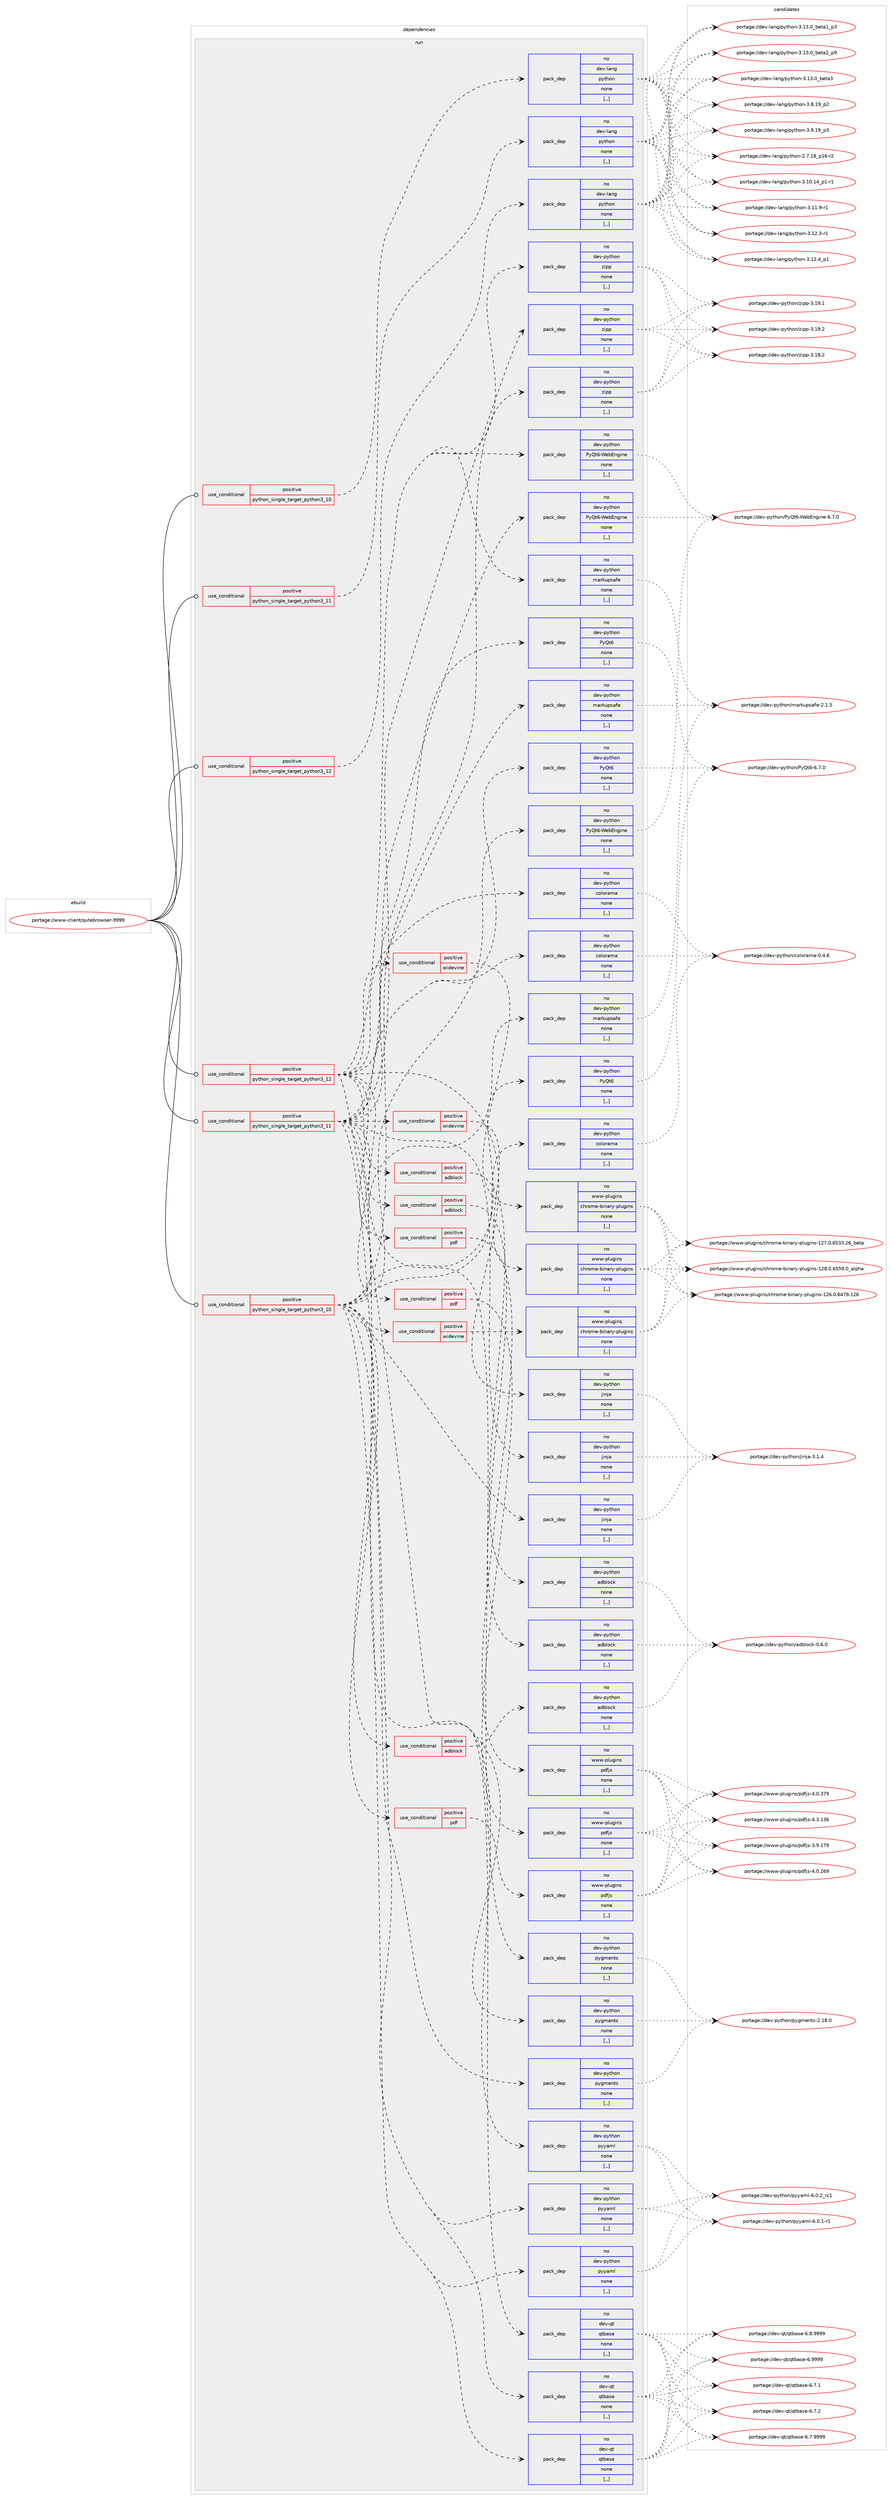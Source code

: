 digraph prolog {

# *************
# Graph options
# *************

newrank=true;
concentrate=true;
compound=true;
graph [rankdir=LR,fontname=Helvetica,fontsize=10,ranksep=1.5];#, ranksep=2.5, nodesep=0.2];
edge  [arrowhead=vee];
node  [fontname=Helvetica,fontsize=10];

# **********
# The ebuild
# **********

subgraph cluster_leftcol {
color=gray;
rank=same;
label=<<i>ebuild</i>>;
id [label="portage://www-client/qutebrowser-9999", color=red, width=4, href="../www-client/qutebrowser-9999.svg"];
}

# ****************
# The dependencies
# ****************

subgraph cluster_midcol {
color=gray;
label=<<i>dependencies</i>>;
subgraph cluster_compile {
fillcolor="#eeeeee";
style=filled;
label=<<i>compile</i>>;
}
subgraph cluster_compileandrun {
fillcolor="#eeeeee";
style=filled;
label=<<i>compile and run</i>>;
}
subgraph cluster_run {
fillcolor="#eeeeee";
style=filled;
label=<<i>run</i>>;
subgraph cond117465 {
dependency441891 [label=<<TABLE BORDER="0" CELLBORDER="1" CELLSPACING="0" CELLPADDING="4"><TR><TD ROWSPAN="3" CELLPADDING="10">use_conditional</TD></TR><TR><TD>positive</TD></TR><TR><TD>python_single_target_python3_10</TD></TR></TABLE>>, shape=none, color=red];
subgraph pack321147 {
dependency441892 [label=<<TABLE BORDER="0" CELLBORDER="1" CELLSPACING="0" CELLPADDING="4" WIDTH="220"><TR><TD ROWSPAN="6" CELLPADDING="30">pack_dep</TD></TR><TR><TD WIDTH="110">no</TD></TR><TR><TD>dev-lang</TD></TR><TR><TD>python</TD></TR><TR><TD>none</TD></TR><TR><TD>[,,]</TD></TR></TABLE>>, shape=none, color=blue];
}
dependency441891:e -> dependency441892:w [weight=20,style="dashed",arrowhead="vee"];
}
id:e -> dependency441891:w [weight=20,style="solid",arrowhead="odot"];
subgraph cond117466 {
dependency441893 [label=<<TABLE BORDER="0" CELLBORDER="1" CELLSPACING="0" CELLPADDING="4"><TR><TD ROWSPAN="3" CELLPADDING="10">use_conditional</TD></TR><TR><TD>positive</TD></TR><TR><TD>python_single_target_python3_10</TD></TR></TABLE>>, shape=none, color=red];
subgraph pack321148 {
dependency441894 [label=<<TABLE BORDER="0" CELLBORDER="1" CELLSPACING="0" CELLPADDING="4" WIDTH="220"><TR><TD ROWSPAN="6" CELLPADDING="30">pack_dep</TD></TR><TR><TD WIDTH="110">no</TD></TR><TR><TD>dev-python</TD></TR><TR><TD>PyQt6-WebEngine</TD></TR><TR><TD>none</TD></TR><TR><TD>[,,]</TD></TR></TABLE>>, shape=none, color=blue];
}
dependency441893:e -> dependency441894:w [weight=20,style="dashed",arrowhead="vee"];
subgraph pack321149 {
dependency441895 [label=<<TABLE BORDER="0" CELLBORDER="1" CELLSPACING="0" CELLPADDING="4" WIDTH="220"><TR><TD ROWSPAN="6" CELLPADDING="30">pack_dep</TD></TR><TR><TD WIDTH="110">no</TD></TR><TR><TD>dev-python</TD></TR><TR><TD>PyQt6</TD></TR><TR><TD>none</TD></TR><TR><TD>[,,]</TD></TR></TABLE>>, shape=none, color=blue];
}
dependency441893:e -> dependency441895:w [weight=20,style="dashed",arrowhead="vee"];
subgraph pack321150 {
dependency441896 [label=<<TABLE BORDER="0" CELLBORDER="1" CELLSPACING="0" CELLPADDING="4" WIDTH="220"><TR><TD ROWSPAN="6" CELLPADDING="30">pack_dep</TD></TR><TR><TD WIDTH="110">no</TD></TR><TR><TD>dev-python</TD></TR><TR><TD>colorama</TD></TR><TR><TD>none</TD></TR><TR><TD>[,,]</TD></TR></TABLE>>, shape=none, color=blue];
}
dependency441893:e -> dependency441896:w [weight=20,style="dashed",arrowhead="vee"];
subgraph pack321151 {
dependency441897 [label=<<TABLE BORDER="0" CELLBORDER="1" CELLSPACING="0" CELLPADDING="4" WIDTH="220"><TR><TD ROWSPAN="6" CELLPADDING="30">pack_dep</TD></TR><TR><TD WIDTH="110">no</TD></TR><TR><TD>dev-python</TD></TR><TR><TD>jinja</TD></TR><TR><TD>none</TD></TR><TR><TD>[,,]</TD></TR></TABLE>>, shape=none, color=blue];
}
dependency441893:e -> dependency441897:w [weight=20,style="dashed",arrowhead="vee"];
subgraph pack321152 {
dependency441898 [label=<<TABLE BORDER="0" CELLBORDER="1" CELLSPACING="0" CELLPADDING="4" WIDTH="220"><TR><TD ROWSPAN="6" CELLPADDING="30">pack_dep</TD></TR><TR><TD WIDTH="110">no</TD></TR><TR><TD>dev-python</TD></TR><TR><TD>markupsafe</TD></TR><TR><TD>none</TD></TR><TR><TD>[,,]</TD></TR></TABLE>>, shape=none, color=blue];
}
dependency441893:e -> dependency441898:w [weight=20,style="dashed",arrowhead="vee"];
subgraph pack321153 {
dependency441899 [label=<<TABLE BORDER="0" CELLBORDER="1" CELLSPACING="0" CELLPADDING="4" WIDTH="220"><TR><TD ROWSPAN="6" CELLPADDING="30">pack_dep</TD></TR><TR><TD WIDTH="110">no</TD></TR><TR><TD>dev-python</TD></TR><TR><TD>pygments</TD></TR><TR><TD>none</TD></TR><TR><TD>[,,]</TD></TR></TABLE>>, shape=none, color=blue];
}
dependency441893:e -> dependency441899:w [weight=20,style="dashed",arrowhead="vee"];
subgraph pack321154 {
dependency441900 [label=<<TABLE BORDER="0" CELLBORDER="1" CELLSPACING="0" CELLPADDING="4" WIDTH="220"><TR><TD ROWSPAN="6" CELLPADDING="30">pack_dep</TD></TR><TR><TD WIDTH="110">no</TD></TR><TR><TD>dev-python</TD></TR><TR><TD>pyyaml</TD></TR><TR><TD>none</TD></TR><TR><TD>[,,]</TD></TR></TABLE>>, shape=none, color=blue];
}
dependency441893:e -> dependency441900:w [weight=20,style="dashed",arrowhead="vee"];
subgraph pack321155 {
dependency441901 [label=<<TABLE BORDER="0" CELLBORDER="1" CELLSPACING="0" CELLPADDING="4" WIDTH="220"><TR><TD ROWSPAN="6" CELLPADDING="30">pack_dep</TD></TR><TR><TD WIDTH="110">no</TD></TR><TR><TD>dev-python</TD></TR><TR><TD>zipp</TD></TR><TR><TD>none</TD></TR><TR><TD>[,,]</TD></TR></TABLE>>, shape=none, color=blue];
}
dependency441893:e -> dependency441901:w [weight=20,style="dashed",arrowhead="vee"];
subgraph pack321156 {
dependency441902 [label=<<TABLE BORDER="0" CELLBORDER="1" CELLSPACING="0" CELLPADDING="4" WIDTH="220"><TR><TD ROWSPAN="6" CELLPADDING="30">pack_dep</TD></TR><TR><TD WIDTH="110">no</TD></TR><TR><TD>dev-qt</TD></TR><TR><TD>qtbase</TD></TR><TR><TD>none</TD></TR><TR><TD>[,,]</TD></TR></TABLE>>, shape=none, color=blue];
}
dependency441893:e -> dependency441902:w [weight=20,style="dashed",arrowhead="vee"];
subgraph cond117467 {
dependency441903 [label=<<TABLE BORDER="0" CELLBORDER="1" CELLSPACING="0" CELLPADDING="4"><TR><TD ROWSPAN="3" CELLPADDING="10">use_conditional</TD></TR><TR><TD>positive</TD></TR><TR><TD>adblock</TD></TR></TABLE>>, shape=none, color=red];
subgraph pack321157 {
dependency441904 [label=<<TABLE BORDER="0" CELLBORDER="1" CELLSPACING="0" CELLPADDING="4" WIDTH="220"><TR><TD ROWSPAN="6" CELLPADDING="30">pack_dep</TD></TR><TR><TD WIDTH="110">no</TD></TR><TR><TD>dev-python</TD></TR><TR><TD>adblock</TD></TR><TR><TD>none</TD></TR><TR><TD>[,,]</TD></TR></TABLE>>, shape=none, color=blue];
}
dependency441903:e -> dependency441904:w [weight=20,style="dashed",arrowhead="vee"];
}
dependency441893:e -> dependency441903:w [weight=20,style="dashed",arrowhead="vee"];
subgraph cond117468 {
dependency441905 [label=<<TABLE BORDER="0" CELLBORDER="1" CELLSPACING="0" CELLPADDING="4"><TR><TD ROWSPAN="3" CELLPADDING="10">use_conditional</TD></TR><TR><TD>positive</TD></TR><TR><TD>pdf</TD></TR></TABLE>>, shape=none, color=red];
subgraph pack321158 {
dependency441906 [label=<<TABLE BORDER="0" CELLBORDER="1" CELLSPACING="0" CELLPADDING="4" WIDTH="220"><TR><TD ROWSPAN="6" CELLPADDING="30">pack_dep</TD></TR><TR><TD WIDTH="110">no</TD></TR><TR><TD>www-plugins</TD></TR><TR><TD>pdfjs</TD></TR><TR><TD>none</TD></TR><TR><TD>[,,]</TD></TR></TABLE>>, shape=none, color=blue];
}
dependency441905:e -> dependency441906:w [weight=20,style="dashed",arrowhead="vee"];
}
dependency441893:e -> dependency441905:w [weight=20,style="dashed",arrowhead="vee"];
subgraph cond117469 {
dependency441907 [label=<<TABLE BORDER="0" CELLBORDER="1" CELLSPACING="0" CELLPADDING="4"><TR><TD ROWSPAN="3" CELLPADDING="10">use_conditional</TD></TR><TR><TD>positive</TD></TR><TR><TD>widevine</TD></TR></TABLE>>, shape=none, color=red];
subgraph pack321159 {
dependency441908 [label=<<TABLE BORDER="0" CELLBORDER="1" CELLSPACING="0" CELLPADDING="4" WIDTH="220"><TR><TD ROWSPAN="6" CELLPADDING="30">pack_dep</TD></TR><TR><TD WIDTH="110">no</TD></TR><TR><TD>www-plugins</TD></TR><TR><TD>chrome-binary-plugins</TD></TR><TR><TD>none</TD></TR><TR><TD>[,,]</TD></TR></TABLE>>, shape=none, color=blue];
}
dependency441907:e -> dependency441908:w [weight=20,style="dashed",arrowhead="vee"];
}
dependency441893:e -> dependency441907:w [weight=20,style="dashed",arrowhead="vee"];
}
id:e -> dependency441893:w [weight=20,style="solid",arrowhead="odot"];
subgraph cond117470 {
dependency441909 [label=<<TABLE BORDER="0" CELLBORDER="1" CELLSPACING="0" CELLPADDING="4"><TR><TD ROWSPAN="3" CELLPADDING="10">use_conditional</TD></TR><TR><TD>positive</TD></TR><TR><TD>python_single_target_python3_11</TD></TR></TABLE>>, shape=none, color=red];
subgraph pack321160 {
dependency441910 [label=<<TABLE BORDER="0" CELLBORDER="1" CELLSPACING="0" CELLPADDING="4" WIDTH="220"><TR><TD ROWSPAN="6" CELLPADDING="30">pack_dep</TD></TR><TR><TD WIDTH="110">no</TD></TR><TR><TD>dev-lang</TD></TR><TR><TD>python</TD></TR><TR><TD>none</TD></TR><TR><TD>[,,]</TD></TR></TABLE>>, shape=none, color=blue];
}
dependency441909:e -> dependency441910:w [weight=20,style="dashed",arrowhead="vee"];
}
id:e -> dependency441909:w [weight=20,style="solid",arrowhead="odot"];
subgraph cond117471 {
dependency441911 [label=<<TABLE BORDER="0" CELLBORDER="1" CELLSPACING="0" CELLPADDING="4"><TR><TD ROWSPAN="3" CELLPADDING="10">use_conditional</TD></TR><TR><TD>positive</TD></TR><TR><TD>python_single_target_python3_11</TD></TR></TABLE>>, shape=none, color=red];
subgraph pack321161 {
dependency441912 [label=<<TABLE BORDER="0" CELLBORDER="1" CELLSPACING="0" CELLPADDING="4" WIDTH="220"><TR><TD ROWSPAN="6" CELLPADDING="30">pack_dep</TD></TR><TR><TD WIDTH="110">no</TD></TR><TR><TD>dev-python</TD></TR><TR><TD>PyQt6-WebEngine</TD></TR><TR><TD>none</TD></TR><TR><TD>[,,]</TD></TR></TABLE>>, shape=none, color=blue];
}
dependency441911:e -> dependency441912:w [weight=20,style="dashed",arrowhead="vee"];
subgraph pack321162 {
dependency441913 [label=<<TABLE BORDER="0" CELLBORDER="1" CELLSPACING="0" CELLPADDING="4" WIDTH="220"><TR><TD ROWSPAN="6" CELLPADDING="30">pack_dep</TD></TR><TR><TD WIDTH="110">no</TD></TR><TR><TD>dev-python</TD></TR><TR><TD>PyQt6</TD></TR><TR><TD>none</TD></TR><TR><TD>[,,]</TD></TR></TABLE>>, shape=none, color=blue];
}
dependency441911:e -> dependency441913:w [weight=20,style="dashed",arrowhead="vee"];
subgraph pack321163 {
dependency441914 [label=<<TABLE BORDER="0" CELLBORDER="1" CELLSPACING="0" CELLPADDING="4" WIDTH="220"><TR><TD ROWSPAN="6" CELLPADDING="30">pack_dep</TD></TR><TR><TD WIDTH="110">no</TD></TR><TR><TD>dev-python</TD></TR><TR><TD>colorama</TD></TR><TR><TD>none</TD></TR><TR><TD>[,,]</TD></TR></TABLE>>, shape=none, color=blue];
}
dependency441911:e -> dependency441914:w [weight=20,style="dashed",arrowhead="vee"];
subgraph pack321164 {
dependency441915 [label=<<TABLE BORDER="0" CELLBORDER="1" CELLSPACING="0" CELLPADDING="4" WIDTH="220"><TR><TD ROWSPAN="6" CELLPADDING="30">pack_dep</TD></TR><TR><TD WIDTH="110">no</TD></TR><TR><TD>dev-python</TD></TR><TR><TD>jinja</TD></TR><TR><TD>none</TD></TR><TR><TD>[,,]</TD></TR></TABLE>>, shape=none, color=blue];
}
dependency441911:e -> dependency441915:w [weight=20,style="dashed",arrowhead="vee"];
subgraph pack321165 {
dependency441916 [label=<<TABLE BORDER="0" CELLBORDER="1" CELLSPACING="0" CELLPADDING="4" WIDTH="220"><TR><TD ROWSPAN="6" CELLPADDING="30">pack_dep</TD></TR><TR><TD WIDTH="110">no</TD></TR><TR><TD>dev-python</TD></TR><TR><TD>markupsafe</TD></TR><TR><TD>none</TD></TR><TR><TD>[,,]</TD></TR></TABLE>>, shape=none, color=blue];
}
dependency441911:e -> dependency441916:w [weight=20,style="dashed",arrowhead="vee"];
subgraph pack321166 {
dependency441917 [label=<<TABLE BORDER="0" CELLBORDER="1" CELLSPACING="0" CELLPADDING="4" WIDTH="220"><TR><TD ROWSPAN="6" CELLPADDING="30">pack_dep</TD></TR><TR><TD WIDTH="110">no</TD></TR><TR><TD>dev-python</TD></TR><TR><TD>pygments</TD></TR><TR><TD>none</TD></TR><TR><TD>[,,]</TD></TR></TABLE>>, shape=none, color=blue];
}
dependency441911:e -> dependency441917:w [weight=20,style="dashed",arrowhead="vee"];
subgraph pack321167 {
dependency441918 [label=<<TABLE BORDER="0" CELLBORDER="1" CELLSPACING="0" CELLPADDING="4" WIDTH="220"><TR><TD ROWSPAN="6" CELLPADDING="30">pack_dep</TD></TR><TR><TD WIDTH="110">no</TD></TR><TR><TD>dev-python</TD></TR><TR><TD>pyyaml</TD></TR><TR><TD>none</TD></TR><TR><TD>[,,]</TD></TR></TABLE>>, shape=none, color=blue];
}
dependency441911:e -> dependency441918:w [weight=20,style="dashed",arrowhead="vee"];
subgraph pack321168 {
dependency441919 [label=<<TABLE BORDER="0" CELLBORDER="1" CELLSPACING="0" CELLPADDING="4" WIDTH="220"><TR><TD ROWSPAN="6" CELLPADDING="30">pack_dep</TD></TR><TR><TD WIDTH="110">no</TD></TR><TR><TD>dev-python</TD></TR><TR><TD>zipp</TD></TR><TR><TD>none</TD></TR><TR><TD>[,,]</TD></TR></TABLE>>, shape=none, color=blue];
}
dependency441911:e -> dependency441919:w [weight=20,style="dashed",arrowhead="vee"];
subgraph pack321169 {
dependency441920 [label=<<TABLE BORDER="0" CELLBORDER="1" CELLSPACING="0" CELLPADDING="4" WIDTH="220"><TR><TD ROWSPAN="6" CELLPADDING="30">pack_dep</TD></TR><TR><TD WIDTH="110">no</TD></TR><TR><TD>dev-qt</TD></TR><TR><TD>qtbase</TD></TR><TR><TD>none</TD></TR><TR><TD>[,,]</TD></TR></TABLE>>, shape=none, color=blue];
}
dependency441911:e -> dependency441920:w [weight=20,style="dashed",arrowhead="vee"];
subgraph cond117472 {
dependency441921 [label=<<TABLE BORDER="0" CELLBORDER="1" CELLSPACING="0" CELLPADDING="4"><TR><TD ROWSPAN="3" CELLPADDING="10">use_conditional</TD></TR><TR><TD>positive</TD></TR><TR><TD>adblock</TD></TR></TABLE>>, shape=none, color=red];
subgraph pack321170 {
dependency441922 [label=<<TABLE BORDER="0" CELLBORDER="1" CELLSPACING="0" CELLPADDING="4" WIDTH="220"><TR><TD ROWSPAN="6" CELLPADDING="30">pack_dep</TD></TR><TR><TD WIDTH="110">no</TD></TR><TR><TD>dev-python</TD></TR><TR><TD>adblock</TD></TR><TR><TD>none</TD></TR><TR><TD>[,,]</TD></TR></TABLE>>, shape=none, color=blue];
}
dependency441921:e -> dependency441922:w [weight=20,style="dashed",arrowhead="vee"];
}
dependency441911:e -> dependency441921:w [weight=20,style="dashed",arrowhead="vee"];
subgraph cond117473 {
dependency441923 [label=<<TABLE BORDER="0" CELLBORDER="1" CELLSPACING="0" CELLPADDING="4"><TR><TD ROWSPAN="3" CELLPADDING="10">use_conditional</TD></TR><TR><TD>positive</TD></TR><TR><TD>pdf</TD></TR></TABLE>>, shape=none, color=red];
subgraph pack321171 {
dependency441924 [label=<<TABLE BORDER="0" CELLBORDER="1" CELLSPACING="0" CELLPADDING="4" WIDTH="220"><TR><TD ROWSPAN="6" CELLPADDING="30">pack_dep</TD></TR><TR><TD WIDTH="110">no</TD></TR><TR><TD>www-plugins</TD></TR><TR><TD>pdfjs</TD></TR><TR><TD>none</TD></TR><TR><TD>[,,]</TD></TR></TABLE>>, shape=none, color=blue];
}
dependency441923:e -> dependency441924:w [weight=20,style="dashed",arrowhead="vee"];
}
dependency441911:e -> dependency441923:w [weight=20,style="dashed",arrowhead="vee"];
subgraph cond117474 {
dependency441925 [label=<<TABLE BORDER="0" CELLBORDER="1" CELLSPACING="0" CELLPADDING="4"><TR><TD ROWSPAN="3" CELLPADDING="10">use_conditional</TD></TR><TR><TD>positive</TD></TR><TR><TD>widevine</TD></TR></TABLE>>, shape=none, color=red];
subgraph pack321172 {
dependency441926 [label=<<TABLE BORDER="0" CELLBORDER="1" CELLSPACING="0" CELLPADDING="4" WIDTH="220"><TR><TD ROWSPAN="6" CELLPADDING="30">pack_dep</TD></TR><TR><TD WIDTH="110">no</TD></TR><TR><TD>www-plugins</TD></TR><TR><TD>chrome-binary-plugins</TD></TR><TR><TD>none</TD></TR><TR><TD>[,,]</TD></TR></TABLE>>, shape=none, color=blue];
}
dependency441925:e -> dependency441926:w [weight=20,style="dashed",arrowhead="vee"];
}
dependency441911:e -> dependency441925:w [weight=20,style="dashed",arrowhead="vee"];
}
id:e -> dependency441911:w [weight=20,style="solid",arrowhead="odot"];
subgraph cond117475 {
dependency441927 [label=<<TABLE BORDER="0" CELLBORDER="1" CELLSPACING="0" CELLPADDING="4"><TR><TD ROWSPAN="3" CELLPADDING="10">use_conditional</TD></TR><TR><TD>positive</TD></TR><TR><TD>python_single_target_python3_12</TD></TR></TABLE>>, shape=none, color=red];
subgraph pack321173 {
dependency441928 [label=<<TABLE BORDER="0" CELLBORDER="1" CELLSPACING="0" CELLPADDING="4" WIDTH="220"><TR><TD ROWSPAN="6" CELLPADDING="30">pack_dep</TD></TR><TR><TD WIDTH="110">no</TD></TR><TR><TD>dev-lang</TD></TR><TR><TD>python</TD></TR><TR><TD>none</TD></TR><TR><TD>[,,]</TD></TR></TABLE>>, shape=none, color=blue];
}
dependency441927:e -> dependency441928:w [weight=20,style="dashed",arrowhead="vee"];
}
id:e -> dependency441927:w [weight=20,style="solid",arrowhead="odot"];
subgraph cond117476 {
dependency441929 [label=<<TABLE BORDER="0" CELLBORDER="1" CELLSPACING="0" CELLPADDING="4"><TR><TD ROWSPAN="3" CELLPADDING="10">use_conditional</TD></TR><TR><TD>positive</TD></TR><TR><TD>python_single_target_python3_12</TD></TR></TABLE>>, shape=none, color=red];
subgraph pack321174 {
dependency441930 [label=<<TABLE BORDER="0" CELLBORDER="1" CELLSPACING="0" CELLPADDING="4" WIDTH="220"><TR><TD ROWSPAN="6" CELLPADDING="30">pack_dep</TD></TR><TR><TD WIDTH="110">no</TD></TR><TR><TD>dev-python</TD></TR><TR><TD>PyQt6-WebEngine</TD></TR><TR><TD>none</TD></TR><TR><TD>[,,]</TD></TR></TABLE>>, shape=none, color=blue];
}
dependency441929:e -> dependency441930:w [weight=20,style="dashed",arrowhead="vee"];
subgraph pack321175 {
dependency441931 [label=<<TABLE BORDER="0" CELLBORDER="1" CELLSPACING="0" CELLPADDING="4" WIDTH="220"><TR><TD ROWSPAN="6" CELLPADDING="30">pack_dep</TD></TR><TR><TD WIDTH="110">no</TD></TR><TR><TD>dev-python</TD></TR><TR><TD>PyQt6</TD></TR><TR><TD>none</TD></TR><TR><TD>[,,]</TD></TR></TABLE>>, shape=none, color=blue];
}
dependency441929:e -> dependency441931:w [weight=20,style="dashed",arrowhead="vee"];
subgraph pack321176 {
dependency441932 [label=<<TABLE BORDER="0" CELLBORDER="1" CELLSPACING="0" CELLPADDING="4" WIDTH="220"><TR><TD ROWSPAN="6" CELLPADDING="30">pack_dep</TD></TR><TR><TD WIDTH="110">no</TD></TR><TR><TD>dev-python</TD></TR><TR><TD>colorama</TD></TR><TR><TD>none</TD></TR><TR><TD>[,,]</TD></TR></TABLE>>, shape=none, color=blue];
}
dependency441929:e -> dependency441932:w [weight=20,style="dashed",arrowhead="vee"];
subgraph pack321177 {
dependency441933 [label=<<TABLE BORDER="0" CELLBORDER="1" CELLSPACING="0" CELLPADDING="4" WIDTH="220"><TR><TD ROWSPAN="6" CELLPADDING="30">pack_dep</TD></TR><TR><TD WIDTH="110">no</TD></TR><TR><TD>dev-python</TD></TR><TR><TD>jinja</TD></TR><TR><TD>none</TD></TR><TR><TD>[,,]</TD></TR></TABLE>>, shape=none, color=blue];
}
dependency441929:e -> dependency441933:w [weight=20,style="dashed",arrowhead="vee"];
subgraph pack321178 {
dependency441934 [label=<<TABLE BORDER="0" CELLBORDER="1" CELLSPACING="0" CELLPADDING="4" WIDTH="220"><TR><TD ROWSPAN="6" CELLPADDING="30">pack_dep</TD></TR><TR><TD WIDTH="110">no</TD></TR><TR><TD>dev-python</TD></TR><TR><TD>markupsafe</TD></TR><TR><TD>none</TD></TR><TR><TD>[,,]</TD></TR></TABLE>>, shape=none, color=blue];
}
dependency441929:e -> dependency441934:w [weight=20,style="dashed",arrowhead="vee"];
subgraph pack321179 {
dependency441935 [label=<<TABLE BORDER="0" CELLBORDER="1" CELLSPACING="0" CELLPADDING="4" WIDTH="220"><TR><TD ROWSPAN="6" CELLPADDING="30">pack_dep</TD></TR><TR><TD WIDTH="110">no</TD></TR><TR><TD>dev-python</TD></TR><TR><TD>pygments</TD></TR><TR><TD>none</TD></TR><TR><TD>[,,]</TD></TR></TABLE>>, shape=none, color=blue];
}
dependency441929:e -> dependency441935:w [weight=20,style="dashed",arrowhead="vee"];
subgraph pack321180 {
dependency441936 [label=<<TABLE BORDER="0" CELLBORDER="1" CELLSPACING="0" CELLPADDING="4" WIDTH="220"><TR><TD ROWSPAN="6" CELLPADDING="30">pack_dep</TD></TR><TR><TD WIDTH="110">no</TD></TR><TR><TD>dev-python</TD></TR><TR><TD>pyyaml</TD></TR><TR><TD>none</TD></TR><TR><TD>[,,]</TD></TR></TABLE>>, shape=none, color=blue];
}
dependency441929:e -> dependency441936:w [weight=20,style="dashed",arrowhead="vee"];
subgraph pack321181 {
dependency441937 [label=<<TABLE BORDER="0" CELLBORDER="1" CELLSPACING="0" CELLPADDING="4" WIDTH="220"><TR><TD ROWSPAN="6" CELLPADDING="30">pack_dep</TD></TR><TR><TD WIDTH="110">no</TD></TR><TR><TD>dev-python</TD></TR><TR><TD>zipp</TD></TR><TR><TD>none</TD></TR><TR><TD>[,,]</TD></TR></TABLE>>, shape=none, color=blue];
}
dependency441929:e -> dependency441937:w [weight=20,style="dashed",arrowhead="vee"];
subgraph pack321182 {
dependency441938 [label=<<TABLE BORDER="0" CELLBORDER="1" CELLSPACING="0" CELLPADDING="4" WIDTH="220"><TR><TD ROWSPAN="6" CELLPADDING="30">pack_dep</TD></TR><TR><TD WIDTH="110">no</TD></TR><TR><TD>dev-qt</TD></TR><TR><TD>qtbase</TD></TR><TR><TD>none</TD></TR><TR><TD>[,,]</TD></TR></TABLE>>, shape=none, color=blue];
}
dependency441929:e -> dependency441938:w [weight=20,style="dashed",arrowhead="vee"];
subgraph cond117477 {
dependency441939 [label=<<TABLE BORDER="0" CELLBORDER="1" CELLSPACING="0" CELLPADDING="4"><TR><TD ROWSPAN="3" CELLPADDING="10">use_conditional</TD></TR><TR><TD>positive</TD></TR><TR><TD>adblock</TD></TR></TABLE>>, shape=none, color=red];
subgraph pack321183 {
dependency441940 [label=<<TABLE BORDER="0" CELLBORDER="1" CELLSPACING="0" CELLPADDING="4" WIDTH="220"><TR><TD ROWSPAN="6" CELLPADDING="30">pack_dep</TD></TR><TR><TD WIDTH="110">no</TD></TR><TR><TD>dev-python</TD></TR><TR><TD>adblock</TD></TR><TR><TD>none</TD></TR><TR><TD>[,,]</TD></TR></TABLE>>, shape=none, color=blue];
}
dependency441939:e -> dependency441940:w [weight=20,style="dashed",arrowhead="vee"];
}
dependency441929:e -> dependency441939:w [weight=20,style="dashed",arrowhead="vee"];
subgraph cond117478 {
dependency441941 [label=<<TABLE BORDER="0" CELLBORDER="1" CELLSPACING="0" CELLPADDING="4"><TR><TD ROWSPAN="3" CELLPADDING="10">use_conditional</TD></TR><TR><TD>positive</TD></TR><TR><TD>pdf</TD></TR></TABLE>>, shape=none, color=red];
subgraph pack321184 {
dependency441942 [label=<<TABLE BORDER="0" CELLBORDER="1" CELLSPACING="0" CELLPADDING="4" WIDTH="220"><TR><TD ROWSPAN="6" CELLPADDING="30">pack_dep</TD></TR><TR><TD WIDTH="110">no</TD></TR><TR><TD>www-plugins</TD></TR><TR><TD>pdfjs</TD></TR><TR><TD>none</TD></TR><TR><TD>[,,]</TD></TR></TABLE>>, shape=none, color=blue];
}
dependency441941:e -> dependency441942:w [weight=20,style="dashed",arrowhead="vee"];
}
dependency441929:e -> dependency441941:w [weight=20,style="dashed",arrowhead="vee"];
subgraph cond117479 {
dependency441943 [label=<<TABLE BORDER="0" CELLBORDER="1" CELLSPACING="0" CELLPADDING="4"><TR><TD ROWSPAN="3" CELLPADDING="10">use_conditional</TD></TR><TR><TD>positive</TD></TR><TR><TD>widevine</TD></TR></TABLE>>, shape=none, color=red];
subgraph pack321185 {
dependency441944 [label=<<TABLE BORDER="0" CELLBORDER="1" CELLSPACING="0" CELLPADDING="4" WIDTH="220"><TR><TD ROWSPAN="6" CELLPADDING="30">pack_dep</TD></TR><TR><TD WIDTH="110">no</TD></TR><TR><TD>www-plugins</TD></TR><TR><TD>chrome-binary-plugins</TD></TR><TR><TD>none</TD></TR><TR><TD>[,,]</TD></TR></TABLE>>, shape=none, color=blue];
}
dependency441943:e -> dependency441944:w [weight=20,style="dashed",arrowhead="vee"];
}
dependency441929:e -> dependency441943:w [weight=20,style="dashed",arrowhead="vee"];
}
id:e -> dependency441929:w [weight=20,style="solid",arrowhead="odot"];
}
}

# **************
# The candidates
# **************

subgraph cluster_choices {
rank=same;
color=gray;
label=<<i>candidates</i>>;

subgraph choice321147 {
color=black;
nodesep=1;
choice100101118451089711010347112121116104111110455046554649569511249544511450 [label="portage://dev-lang/python-2.7.18_p16-r2", color=red, width=4,href="../dev-lang/python-2.7.18_p16-r2.svg"];
choice100101118451089711010347112121116104111110455146494846495295112494511449 [label="portage://dev-lang/python-3.10.14_p1-r1", color=red, width=4,href="../dev-lang/python-3.10.14_p1-r1.svg"];
choice100101118451089711010347112121116104111110455146494946574511449 [label="portage://dev-lang/python-3.11.9-r1", color=red, width=4,href="../dev-lang/python-3.11.9-r1.svg"];
choice100101118451089711010347112121116104111110455146495046514511449 [label="portage://dev-lang/python-3.12.3-r1", color=red, width=4,href="../dev-lang/python-3.12.3-r1.svg"];
choice100101118451089711010347112121116104111110455146495046529511249 [label="portage://dev-lang/python-3.12.4_p1", color=red, width=4,href="../dev-lang/python-3.12.4_p1.svg"];
choice10010111845108971101034711212111610411111045514649514648959810111697499511251 [label="portage://dev-lang/python-3.13.0_beta1_p3", color=red, width=4,href="../dev-lang/python-3.13.0_beta1_p3.svg"];
choice10010111845108971101034711212111610411111045514649514648959810111697509511257 [label="portage://dev-lang/python-3.13.0_beta2_p9", color=red, width=4,href="../dev-lang/python-3.13.0_beta2_p9.svg"];
choice1001011184510897110103471121211161041111104551464951464895981011169751 [label="portage://dev-lang/python-3.13.0_beta3", color=red, width=4,href="../dev-lang/python-3.13.0_beta3.svg"];
choice100101118451089711010347112121116104111110455146564649579511250 [label="portage://dev-lang/python-3.8.19_p2", color=red, width=4,href="../dev-lang/python-3.8.19_p2.svg"];
choice100101118451089711010347112121116104111110455146574649579511251 [label="portage://dev-lang/python-3.9.19_p3", color=red, width=4,href="../dev-lang/python-3.9.19_p3.svg"];
dependency441892:e -> choice100101118451089711010347112121116104111110455046554649569511249544511450:w [style=dotted,weight="100"];
dependency441892:e -> choice100101118451089711010347112121116104111110455146494846495295112494511449:w [style=dotted,weight="100"];
dependency441892:e -> choice100101118451089711010347112121116104111110455146494946574511449:w [style=dotted,weight="100"];
dependency441892:e -> choice100101118451089711010347112121116104111110455146495046514511449:w [style=dotted,weight="100"];
dependency441892:e -> choice100101118451089711010347112121116104111110455146495046529511249:w [style=dotted,weight="100"];
dependency441892:e -> choice10010111845108971101034711212111610411111045514649514648959810111697499511251:w [style=dotted,weight="100"];
dependency441892:e -> choice10010111845108971101034711212111610411111045514649514648959810111697509511257:w [style=dotted,weight="100"];
dependency441892:e -> choice1001011184510897110103471121211161041111104551464951464895981011169751:w [style=dotted,weight="100"];
dependency441892:e -> choice100101118451089711010347112121116104111110455146564649579511250:w [style=dotted,weight="100"];
dependency441892:e -> choice100101118451089711010347112121116104111110455146574649579511251:w [style=dotted,weight="100"];
}
subgraph choice321148 {
color=black;
nodesep=1;
choice100101118451121211161041111104780121811165445871019869110103105110101455446554648 [label="portage://dev-python/PyQt6-WebEngine-6.7.0", color=red, width=4,href="../dev-python/PyQt6-WebEngine-6.7.0.svg"];
dependency441894:e -> choice100101118451121211161041111104780121811165445871019869110103105110101455446554648:w [style=dotted,weight="100"];
}
subgraph choice321149 {
color=black;
nodesep=1;
choice1001011184511212111610411111047801218111654455446554648 [label="portage://dev-python/PyQt6-6.7.0", color=red, width=4,href="../dev-python/PyQt6-6.7.0.svg"];
dependency441895:e -> choice1001011184511212111610411111047801218111654455446554648:w [style=dotted,weight="100"];
}
subgraph choice321150 {
color=black;
nodesep=1;
choice1001011184511212111610411111047991111081111149710997454846524654 [label="portage://dev-python/colorama-0.4.6", color=red, width=4,href="../dev-python/colorama-0.4.6.svg"];
dependency441896:e -> choice1001011184511212111610411111047991111081111149710997454846524654:w [style=dotted,weight="100"];
}
subgraph choice321151 {
color=black;
nodesep=1;
choice100101118451121211161041111104710610511010697455146494652 [label="portage://dev-python/jinja-3.1.4", color=red, width=4,href="../dev-python/jinja-3.1.4.svg"];
dependency441897:e -> choice100101118451121211161041111104710610511010697455146494652:w [style=dotted,weight="100"];
}
subgraph choice321152 {
color=black;
nodesep=1;
choice10010111845112121116104111110471099711410711711211597102101455046494653 [label="portage://dev-python/markupsafe-2.1.5", color=red, width=4,href="../dev-python/markupsafe-2.1.5.svg"];
dependency441898:e -> choice10010111845112121116104111110471099711410711711211597102101455046494653:w [style=dotted,weight="100"];
}
subgraph choice321153 {
color=black;
nodesep=1;
choice100101118451121211161041111104711212110310910111011611545504649564648 [label="portage://dev-python/pygments-2.18.0", color=red, width=4,href="../dev-python/pygments-2.18.0.svg"];
dependency441899:e -> choice100101118451121211161041111104711212110310910111011611545504649564648:w [style=dotted,weight="100"];
}
subgraph choice321154 {
color=black;
nodesep=1;
choice1001011184511212111610411111047112121121971091084554464846494511449 [label="portage://dev-python/pyyaml-6.0.1-r1", color=red, width=4,href="../dev-python/pyyaml-6.0.1-r1.svg"];
choice100101118451121211161041111104711212112197109108455446484650951149949 [label="portage://dev-python/pyyaml-6.0.2_rc1", color=red, width=4,href="../dev-python/pyyaml-6.0.2_rc1.svg"];
dependency441900:e -> choice1001011184511212111610411111047112121121971091084554464846494511449:w [style=dotted,weight="100"];
dependency441900:e -> choice100101118451121211161041111104711212112197109108455446484650951149949:w [style=dotted,weight="100"];
}
subgraph choice321155 {
color=black;
nodesep=1;
choice100101118451121211161041111104712210511211245514649564650 [label="portage://dev-python/zipp-3.18.2", color=red, width=4,href="../dev-python/zipp-3.18.2.svg"];
choice100101118451121211161041111104712210511211245514649574649 [label="portage://dev-python/zipp-3.19.1", color=red, width=4,href="../dev-python/zipp-3.19.1.svg"];
choice100101118451121211161041111104712210511211245514649574650 [label="portage://dev-python/zipp-3.19.2", color=red, width=4,href="../dev-python/zipp-3.19.2.svg"];
dependency441901:e -> choice100101118451121211161041111104712210511211245514649564650:w [style=dotted,weight="100"];
dependency441901:e -> choice100101118451121211161041111104712210511211245514649574649:w [style=dotted,weight="100"];
dependency441901:e -> choice100101118451121211161041111104712210511211245514649574650:w [style=dotted,weight="100"];
}
subgraph choice321156 {
color=black;
nodesep=1;
choice10010111845113116471131169897115101455446554649 [label="portage://dev-qt/qtbase-6.7.1", color=red, width=4,href="../dev-qt/qtbase-6.7.1.svg"];
choice10010111845113116471131169897115101455446554650 [label="portage://dev-qt/qtbase-6.7.2", color=red, width=4,href="../dev-qt/qtbase-6.7.2.svg"];
choice10010111845113116471131169897115101455446554657575757 [label="portage://dev-qt/qtbase-6.7.9999", color=red, width=4,href="../dev-qt/qtbase-6.7.9999.svg"];
choice10010111845113116471131169897115101455446564657575757 [label="portage://dev-qt/qtbase-6.8.9999", color=red, width=4,href="../dev-qt/qtbase-6.8.9999.svg"];
choice1001011184511311647113116989711510145544657575757 [label="portage://dev-qt/qtbase-6.9999", color=red, width=4,href="../dev-qt/qtbase-6.9999.svg"];
dependency441902:e -> choice10010111845113116471131169897115101455446554649:w [style=dotted,weight="100"];
dependency441902:e -> choice10010111845113116471131169897115101455446554650:w [style=dotted,weight="100"];
dependency441902:e -> choice10010111845113116471131169897115101455446554657575757:w [style=dotted,weight="100"];
dependency441902:e -> choice10010111845113116471131169897115101455446564657575757:w [style=dotted,weight="100"];
dependency441902:e -> choice1001011184511311647113116989711510145544657575757:w [style=dotted,weight="100"];
}
subgraph choice321157 {
color=black;
nodesep=1;
choice1001011184511212111610411111047971009810811199107454846544648 [label="portage://dev-python/adblock-0.6.0", color=red, width=4,href="../dev-python/adblock-0.6.0.svg"];
dependency441904:e -> choice1001011184511212111610411111047971009810811199107454846544648:w [style=dotted,weight="100"];
}
subgraph choice321158 {
color=black;
nodesep=1;
choice11911911945112108117103105110115471121001021061154551465746495557 [label="portage://www-plugins/pdfjs-3.9.179", color=red, width=4,href="../www-plugins/pdfjs-3.9.179.svg"];
choice11911911945112108117103105110115471121001021061154552464846505457 [label="portage://www-plugins/pdfjs-4.0.269", color=red, width=4,href="../www-plugins/pdfjs-4.0.269.svg"];
choice11911911945112108117103105110115471121001021061154552464846515557 [label="portage://www-plugins/pdfjs-4.0.379", color=red, width=4,href="../www-plugins/pdfjs-4.0.379.svg"];
choice11911911945112108117103105110115471121001021061154552465146495154 [label="portage://www-plugins/pdfjs-4.3.136", color=red, width=4,href="../www-plugins/pdfjs-4.3.136.svg"];
dependency441906:e -> choice11911911945112108117103105110115471121001021061154551465746495557:w [style=dotted,weight="100"];
dependency441906:e -> choice11911911945112108117103105110115471121001021061154552464846505457:w [style=dotted,weight="100"];
dependency441906:e -> choice11911911945112108117103105110115471121001021061154552464846515557:w [style=dotted,weight="100"];
dependency441906:e -> choice11911911945112108117103105110115471121001021061154552465146495154:w [style=dotted,weight="100"];
}
subgraph choice321159 {
color=black;
nodesep=1;
choice11911911945112108117103105110115479910411411110910145981051109711412145112108117103105110115454950544648465452555646495054 [label="portage://www-plugins/chrome-binary-plugins-126.0.6478.126", color=red, width=4,href="../www-plugins/chrome-binary-plugins-126.0.6478.126.svg"];
choice119119119451121081171031051101154799104114111109101459810511097114121451121081171031051101154549505546484654535151465054959810111697 [label="portage://www-plugins/chrome-binary-plugins-127.0.6533.26_beta", color=red, width=4,href="../www-plugins/chrome-binary-plugins-127.0.6533.26_beta.svg"];
choice1191191194511210811710310511011547991041141111091014598105110971141214511210811710310511011545495056464846545353574648959710811210497 [label="portage://www-plugins/chrome-binary-plugins-128.0.6559.0_alpha", color=red, width=4,href="../www-plugins/chrome-binary-plugins-128.0.6559.0_alpha.svg"];
dependency441908:e -> choice11911911945112108117103105110115479910411411110910145981051109711412145112108117103105110115454950544648465452555646495054:w [style=dotted,weight="100"];
dependency441908:e -> choice119119119451121081171031051101154799104114111109101459810511097114121451121081171031051101154549505546484654535151465054959810111697:w [style=dotted,weight="100"];
dependency441908:e -> choice1191191194511210811710310511011547991041141111091014598105110971141214511210811710310511011545495056464846545353574648959710811210497:w [style=dotted,weight="100"];
}
subgraph choice321160 {
color=black;
nodesep=1;
choice100101118451089711010347112121116104111110455046554649569511249544511450 [label="portage://dev-lang/python-2.7.18_p16-r2", color=red, width=4,href="../dev-lang/python-2.7.18_p16-r2.svg"];
choice100101118451089711010347112121116104111110455146494846495295112494511449 [label="portage://dev-lang/python-3.10.14_p1-r1", color=red, width=4,href="../dev-lang/python-3.10.14_p1-r1.svg"];
choice100101118451089711010347112121116104111110455146494946574511449 [label="portage://dev-lang/python-3.11.9-r1", color=red, width=4,href="../dev-lang/python-3.11.9-r1.svg"];
choice100101118451089711010347112121116104111110455146495046514511449 [label="portage://dev-lang/python-3.12.3-r1", color=red, width=4,href="../dev-lang/python-3.12.3-r1.svg"];
choice100101118451089711010347112121116104111110455146495046529511249 [label="portage://dev-lang/python-3.12.4_p1", color=red, width=4,href="../dev-lang/python-3.12.4_p1.svg"];
choice10010111845108971101034711212111610411111045514649514648959810111697499511251 [label="portage://dev-lang/python-3.13.0_beta1_p3", color=red, width=4,href="../dev-lang/python-3.13.0_beta1_p3.svg"];
choice10010111845108971101034711212111610411111045514649514648959810111697509511257 [label="portage://dev-lang/python-3.13.0_beta2_p9", color=red, width=4,href="../dev-lang/python-3.13.0_beta2_p9.svg"];
choice1001011184510897110103471121211161041111104551464951464895981011169751 [label="portage://dev-lang/python-3.13.0_beta3", color=red, width=4,href="../dev-lang/python-3.13.0_beta3.svg"];
choice100101118451089711010347112121116104111110455146564649579511250 [label="portage://dev-lang/python-3.8.19_p2", color=red, width=4,href="../dev-lang/python-3.8.19_p2.svg"];
choice100101118451089711010347112121116104111110455146574649579511251 [label="portage://dev-lang/python-3.9.19_p3", color=red, width=4,href="../dev-lang/python-3.9.19_p3.svg"];
dependency441910:e -> choice100101118451089711010347112121116104111110455046554649569511249544511450:w [style=dotted,weight="100"];
dependency441910:e -> choice100101118451089711010347112121116104111110455146494846495295112494511449:w [style=dotted,weight="100"];
dependency441910:e -> choice100101118451089711010347112121116104111110455146494946574511449:w [style=dotted,weight="100"];
dependency441910:e -> choice100101118451089711010347112121116104111110455146495046514511449:w [style=dotted,weight="100"];
dependency441910:e -> choice100101118451089711010347112121116104111110455146495046529511249:w [style=dotted,weight="100"];
dependency441910:e -> choice10010111845108971101034711212111610411111045514649514648959810111697499511251:w [style=dotted,weight="100"];
dependency441910:e -> choice10010111845108971101034711212111610411111045514649514648959810111697509511257:w [style=dotted,weight="100"];
dependency441910:e -> choice1001011184510897110103471121211161041111104551464951464895981011169751:w [style=dotted,weight="100"];
dependency441910:e -> choice100101118451089711010347112121116104111110455146564649579511250:w [style=dotted,weight="100"];
dependency441910:e -> choice100101118451089711010347112121116104111110455146574649579511251:w [style=dotted,weight="100"];
}
subgraph choice321161 {
color=black;
nodesep=1;
choice100101118451121211161041111104780121811165445871019869110103105110101455446554648 [label="portage://dev-python/PyQt6-WebEngine-6.7.0", color=red, width=4,href="../dev-python/PyQt6-WebEngine-6.7.0.svg"];
dependency441912:e -> choice100101118451121211161041111104780121811165445871019869110103105110101455446554648:w [style=dotted,weight="100"];
}
subgraph choice321162 {
color=black;
nodesep=1;
choice1001011184511212111610411111047801218111654455446554648 [label="portage://dev-python/PyQt6-6.7.0", color=red, width=4,href="../dev-python/PyQt6-6.7.0.svg"];
dependency441913:e -> choice1001011184511212111610411111047801218111654455446554648:w [style=dotted,weight="100"];
}
subgraph choice321163 {
color=black;
nodesep=1;
choice1001011184511212111610411111047991111081111149710997454846524654 [label="portage://dev-python/colorama-0.4.6", color=red, width=4,href="../dev-python/colorama-0.4.6.svg"];
dependency441914:e -> choice1001011184511212111610411111047991111081111149710997454846524654:w [style=dotted,weight="100"];
}
subgraph choice321164 {
color=black;
nodesep=1;
choice100101118451121211161041111104710610511010697455146494652 [label="portage://dev-python/jinja-3.1.4", color=red, width=4,href="../dev-python/jinja-3.1.4.svg"];
dependency441915:e -> choice100101118451121211161041111104710610511010697455146494652:w [style=dotted,weight="100"];
}
subgraph choice321165 {
color=black;
nodesep=1;
choice10010111845112121116104111110471099711410711711211597102101455046494653 [label="portage://dev-python/markupsafe-2.1.5", color=red, width=4,href="../dev-python/markupsafe-2.1.5.svg"];
dependency441916:e -> choice10010111845112121116104111110471099711410711711211597102101455046494653:w [style=dotted,weight="100"];
}
subgraph choice321166 {
color=black;
nodesep=1;
choice100101118451121211161041111104711212110310910111011611545504649564648 [label="portage://dev-python/pygments-2.18.0", color=red, width=4,href="../dev-python/pygments-2.18.0.svg"];
dependency441917:e -> choice100101118451121211161041111104711212110310910111011611545504649564648:w [style=dotted,weight="100"];
}
subgraph choice321167 {
color=black;
nodesep=1;
choice1001011184511212111610411111047112121121971091084554464846494511449 [label="portage://dev-python/pyyaml-6.0.1-r1", color=red, width=4,href="../dev-python/pyyaml-6.0.1-r1.svg"];
choice100101118451121211161041111104711212112197109108455446484650951149949 [label="portage://dev-python/pyyaml-6.0.2_rc1", color=red, width=4,href="../dev-python/pyyaml-6.0.2_rc1.svg"];
dependency441918:e -> choice1001011184511212111610411111047112121121971091084554464846494511449:w [style=dotted,weight="100"];
dependency441918:e -> choice100101118451121211161041111104711212112197109108455446484650951149949:w [style=dotted,weight="100"];
}
subgraph choice321168 {
color=black;
nodesep=1;
choice100101118451121211161041111104712210511211245514649564650 [label="portage://dev-python/zipp-3.18.2", color=red, width=4,href="../dev-python/zipp-3.18.2.svg"];
choice100101118451121211161041111104712210511211245514649574649 [label="portage://dev-python/zipp-3.19.1", color=red, width=4,href="../dev-python/zipp-3.19.1.svg"];
choice100101118451121211161041111104712210511211245514649574650 [label="portage://dev-python/zipp-3.19.2", color=red, width=4,href="../dev-python/zipp-3.19.2.svg"];
dependency441919:e -> choice100101118451121211161041111104712210511211245514649564650:w [style=dotted,weight="100"];
dependency441919:e -> choice100101118451121211161041111104712210511211245514649574649:w [style=dotted,weight="100"];
dependency441919:e -> choice100101118451121211161041111104712210511211245514649574650:w [style=dotted,weight="100"];
}
subgraph choice321169 {
color=black;
nodesep=1;
choice10010111845113116471131169897115101455446554649 [label="portage://dev-qt/qtbase-6.7.1", color=red, width=4,href="../dev-qt/qtbase-6.7.1.svg"];
choice10010111845113116471131169897115101455446554650 [label="portage://dev-qt/qtbase-6.7.2", color=red, width=4,href="../dev-qt/qtbase-6.7.2.svg"];
choice10010111845113116471131169897115101455446554657575757 [label="portage://dev-qt/qtbase-6.7.9999", color=red, width=4,href="../dev-qt/qtbase-6.7.9999.svg"];
choice10010111845113116471131169897115101455446564657575757 [label="portage://dev-qt/qtbase-6.8.9999", color=red, width=4,href="../dev-qt/qtbase-6.8.9999.svg"];
choice1001011184511311647113116989711510145544657575757 [label="portage://dev-qt/qtbase-6.9999", color=red, width=4,href="../dev-qt/qtbase-6.9999.svg"];
dependency441920:e -> choice10010111845113116471131169897115101455446554649:w [style=dotted,weight="100"];
dependency441920:e -> choice10010111845113116471131169897115101455446554650:w [style=dotted,weight="100"];
dependency441920:e -> choice10010111845113116471131169897115101455446554657575757:w [style=dotted,weight="100"];
dependency441920:e -> choice10010111845113116471131169897115101455446564657575757:w [style=dotted,weight="100"];
dependency441920:e -> choice1001011184511311647113116989711510145544657575757:w [style=dotted,weight="100"];
}
subgraph choice321170 {
color=black;
nodesep=1;
choice1001011184511212111610411111047971009810811199107454846544648 [label="portage://dev-python/adblock-0.6.0", color=red, width=4,href="../dev-python/adblock-0.6.0.svg"];
dependency441922:e -> choice1001011184511212111610411111047971009810811199107454846544648:w [style=dotted,weight="100"];
}
subgraph choice321171 {
color=black;
nodesep=1;
choice11911911945112108117103105110115471121001021061154551465746495557 [label="portage://www-plugins/pdfjs-3.9.179", color=red, width=4,href="../www-plugins/pdfjs-3.9.179.svg"];
choice11911911945112108117103105110115471121001021061154552464846505457 [label="portage://www-plugins/pdfjs-4.0.269", color=red, width=4,href="../www-plugins/pdfjs-4.0.269.svg"];
choice11911911945112108117103105110115471121001021061154552464846515557 [label="portage://www-plugins/pdfjs-4.0.379", color=red, width=4,href="../www-plugins/pdfjs-4.0.379.svg"];
choice11911911945112108117103105110115471121001021061154552465146495154 [label="portage://www-plugins/pdfjs-4.3.136", color=red, width=4,href="../www-plugins/pdfjs-4.3.136.svg"];
dependency441924:e -> choice11911911945112108117103105110115471121001021061154551465746495557:w [style=dotted,weight="100"];
dependency441924:e -> choice11911911945112108117103105110115471121001021061154552464846505457:w [style=dotted,weight="100"];
dependency441924:e -> choice11911911945112108117103105110115471121001021061154552464846515557:w [style=dotted,weight="100"];
dependency441924:e -> choice11911911945112108117103105110115471121001021061154552465146495154:w [style=dotted,weight="100"];
}
subgraph choice321172 {
color=black;
nodesep=1;
choice11911911945112108117103105110115479910411411110910145981051109711412145112108117103105110115454950544648465452555646495054 [label="portage://www-plugins/chrome-binary-plugins-126.0.6478.126", color=red, width=4,href="../www-plugins/chrome-binary-plugins-126.0.6478.126.svg"];
choice119119119451121081171031051101154799104114111109101459810511097114121451121081171031051101154549505546484654535151465054959810111697 [label="portage://www-plugins/chrome-binary-plugins-127.0.6533.26_beta", color=red, width=4,href="../www-plugins/chrome-binary-plugins-127.0.6533.26_beta.svg"];
choice1191191194511210811710310511011547991041141111091014598105110971141214511210811710310511011545495056464846545353574648959710811210497 [label="portage://www-plugins/chrome-binary-plugins-128.0.6559.0_alpha", color=red, width=4,href="../www-plugins/chrome-binary-plugins-128.0.6559.0_alpha.svg"];
dependency441926:e -> choice11911911945112108117103105110115479910411411110910145981051109711412145112108117103105110115454950544648465452555646495054:w [style=dotted,weight="100"];
dependency441926:e -> choice119119119451121081171031051101154799104114111109101459810511097114121451121081171031051101154549505546484654535151465054959810111697:w [style=dotted,weight="100"];
dependency441926:e -> choice1191191194511210811710310511011547991041141111091014598105110971141214511210811710310511011545495056464846545353574648959710811210497:w [style=dotted,weight="100"];
}
subgraph choice321173 {
color=black;
nodesep=1;
choice100101118451089711010347112121116104111110455046554649569511249544511450 [label="portage://dev-lang/python-2.7.18_p16-r2", color=red, width=4,href="../dev-lang/python-2.7.18_p16-r2.svg"];
choice100101118451089711010347112121116104111110455146494846495295112494511449 [label="portage://dev-lang/python-3.10.14_p1-r1", color=red, width=4,href="../dev-lang/python-3.10.14_p1-r1.svg"];
choice100101118451089711010347112121116104111110455146494946574511449 [label="portage://dev-lang/python-3.11.9-r1", color=red, width=4,href="../dev-lang/python-3.11.9-r1.svg"];
choice100101118451089711010347112121116104111110455146495046514511449 [label="portage://dev-lang/python-3.12.3-r1", color=red, width=4,href="../dev-lang/python-3.12.3-r1.svg"];
choice100101118451089711010347112121116104111110455146495046529511249 [label="portage://dev-lang/python-3.12.4_p1", color=red, width=4,href="../dev-lang/python-3.12.4_p1.svg"];
choice10010111845108971101034711212111610411111045514649514648959810111697499511251 [label="portage://dev-lang/python-3.13.0_beta1_p3", color=red, width=4,href="../dev-lang/python-3.13.0_beta1_p3.svg"];
choice10010111845108971101034711212111610411111045514649514648959810111697509511257 [label="portage://dev-lang/python-3.13.0_beta2_p9", color=red, width=4,href="../dev-lang/python-3.13.0_beta2_p9.svg"];
choice1001011184510897110103471121211161041111104551464951464895981011169751 [label="portage://dev-lang/python-3.13.0_beta3", color=red, width=4,href="../dev-lang/python-3.13.0_beta3.svg"];
choice100101118451089711010347112121116104111110455146564649579511250 [label="portage://dev-lang/python-3.8.19_p2", color=red, width=4,href="../dev-lang/python-3.8.19_p2.svg"];
choice100101118451089711010347112121116104111110455146574649579511251 [label="portage://dev-lang/python-3.9.19_p3", color=red, width=4,href="../dev-lang/python-3.9.19_p3.svg"];
dependency441928:e -> choice100101118451089711010347112121116104111110455046554649569511249544511450:w [style=dotted,weight="100"];
dependency441928:e -> choice100101118451089711010347112121116104111110455146494846495295112494511449:w [style=dotted,weight="100"];
dependency441928:e -> choice100101118451089711010347112121116104111110455146494946574511449:w [style=dotted,weight="100"];
dependency441928:e -> choice100101118451089711010347112121116104111110455146495046514511449:w [style=dotted,weight="100"];
dependency441928:e -> choice100101118451089711010347112121116104111110455146495046529511249:w [style=dotted,weight="100"];
dependency441928:e -> choice10010111845108971101034711212111610411111045514649514648959810111697499511251:w [style=dotted,weight="100"];
dependency441928:e -> choice10010111845108971101034711212111610411111045514649514648959810111697509511257:w [style=dotted,weight="100"];
dependency441928:e -> choice1001011184510897110103471121211161041111104551464951464895981011169751:w [style=dotted,weight="100"];
dependency441928:e -> choice100101118451089711010347112121116104111110455146564649579511250:w [style=dotted,weight="100"];
dependency441928:e -> choice100101118451089711010347112121116104111110455146574649579511251:w [style=dotted,weight="100"];
}
subgraph choice321174 {
color=black;
nodesep=1;
choice100101118451121211161041111104780121811165445871019869110103105110101455446554648 [label="portage://dev-python/PyQt6-WebEngine-6.7.0", color=red, width=4,href="../dev-python/PyQt6-WebEngine-6.7.0.svg"];
dependency441930:e -> choice100101118451121211161041111104780121811165445871019869110103105110101455446554648:w [style=dotted,weight="100"];
}
subgraph choice321175 {
color=black;
nodesep=1;
choice1001011184511212111610411111047801218111654455446554648 [label="portage://dev-python/PyQt6-6.7.0", color=red, width=4,href="../dev-python/PyQt6-6.7.0.svg"];
dependency441931:e -> choice1001011184511212111610411111047801218111654455446554648:w [style=dotted,weight="100"];
}
subgraph choice321176 {
color=black;
nodesep=1;
choice1001011184511212111610411111047991111081111149710997454846524654 [label="portage://dev-python/colorama-0.4.6", color=red, width=4,href="../dev-python/colorama-0.4.6.svg"];
dependency441932:e -> choice1001011184511212111610411111047991111081111149710997454846524654:w [style=dotted,weight="100"];
}
subgraph choice321177 {
color=black;
nodesep=1;
choice100101118451121211161041111104710610511010697455146494652 [label="portage://dev-python/jinja-3.1.4", color=red, width=4,href="../dev-python/jinja-3.1.4.svg"];
dependency441933:e -> choice100101118451121211161041111104710610511010697455146494652:w [style=dotted,weight="100"];
}
subgraph choice321178 {
color=black;
nodesep=1;
choice10010111845112121116104111110471099711410711711211597102101455046494653 [label="portage://dev-python/markupsafe-2.1.5", color=red, width=4,href="../dev-python/markupsafe-2.1.5.svg"];
dependency441934:e -> choice10010111845112121116104111110471099711410711711211597102101455046494653:w [style=dotted,weight="100"];
}
subgraph choice321179 {
color=black;
nodesep=1;
choice100101118451121211161041111104711212110310910111011611545504649564648 [label="portage://dev-python/pygments-2.18.0", color=red, width=4,href="../dev-python/pygments-2.18.0.svg"];
dependency441935:e -> choice100101118451121211161041111104711212110310910111011611545504649564648:w [style=dotted,weight="100"];
}
subgraph choice321180 {
color=black;
nodesep=1;
choice1001011184511212111610411111047112121121971091084554464846494511449 [label="portage://dev-python/pyyaml-6.0.1-r1", color=red, width=4,href="../dev-python/pyyaml-6.0.1-r1.svg"];
choice100101118451121211161041111104711212112197109108455446484650951149949 [label="portage://dev-python/pyyaml-6.0.2_rc1", color=red, width=4,href="../dev-python/pyyaml-6.0.2_rc1.svg"];
dependency441936:e -> choice1001011184511212111610411111047112121121971091084554464846494511449:w [style=dotted,weight="100"];
dependency441936:e -> choice100101118451121211161041111104711212112197109108455446484650951149949:w [style=dotted,weight="100"];
}
subgraph choice321181 {
color=black;
nodesep=1;
choice100101118451121211161041111104712210511211245514649564650 [label="portage://dev-python/zipp-3.18.2", color=red, width=4,href="../dev-python/zipp-3.18.2.svg"];
choice100101118451121211161041111104712210511211245514649574649 [label="portage://dev-python/zipp-3.19.1", color=red, width=4,href="../dev-python/zipp-3.19.1.svg"];
choice100101118451121211161041111104712210511211245514649574650 [label="portage://dev-python/zipp-3.19.2", color=red, width=4,href="../dev-python/zipp-3.19.2.svg"];
dependency441937:e -> choice100101118451121211161041111104712210511211245514649564650:w [style=dotted,weight="100"];
dependency441937:e -> choice100101118451121211161041111104712210511211245514649574649:w [style=dotted,weight="100"];
dependency441937:e -> choice100101118451121211161041111104712210511211245514649574650:w [style=dotted,weight="100"];
}
subgraph choice321182 {
color=black;
nodesep=1;
choice10010111845113116471131169897115101455446554649 [label="portage://dev-qt/qtbase-6.7.1", color=red, width=4,href="../dev-qt/qtbase-6.7.1.svg"];
choice10010111845113116471131169897115101455446554650 [label="portage://dev-qt/qtbase-6.7.2", color=red, width=4,href="../dev-qt/qtbase-6.7.2.svg"];
choice10010111845113116471131169897115101455446554657575757 [label="portage://dev-qt/qtbase-6.7.9999", color=red, width=4,href="../dev-qt/qtbase-6.7.9999.svg"];
choice10010111845113116471131169897115101455446564657575757 [label="portage://dev-qt/qtbase-6.8.9999", color=red, width=4,href="../dev-qt/qtbase-6.8.9999.svg"];
choice1001011184511311647113116989711510145544657575757 [label="portage://dev-qt/qtbase-6.9999", color=red, width=4,href="../dev-qt/qtbase-6.9999.svg"];
dependency441938:e -> choice10010111845113116471131169897115101455446554649:w [style=dotted,weight="100"];
dependency441938:e -> choice10010111845113116471131169897115101455446554650:w [style=dotted,weight="100"];
dependency441938:e -> choice10010111845113116471131169897115101455446554657575757:w [style=dotted,weight="100"];
dependency441938:e -> choice10010111845113116471131169897115101455446564657575757:w [style=dotted,weight="100"];
dependency441938:e -> choice1001011184511311647113116989711510145544657575757:w [style=dotted,weight="100"];
}
subgraph choice321183 {
color=black;
nodesep=1;
choice1001011184511212111610411111047971009810811199107454846544648 [label="portage://dev-python/adblock-0.6.0", color=red, width=4,href="../dev-python/adblock-0.6.0.svg"];
dependency441940:e -> choice1001011184511212111610411111047971009810811199107454846544648:w [style=dotted,weight="100"];
}
subgraph choice321184 {
color=black;
nodesep=1;
choice11911911945112108117103105110115471121001021061154551465746495557 [label="portage://www-plugins/pdfjs-3.9.179", color=red, width=4,href="../www-plugins/pdfjs-3.9.179.svg"];
choice11911911945112108117103105110115471121001021061154552464846505457 [label="portage://www-plugins/pdfjs-4.0.269", color=red, width=4,href="../www-plugins/pdfjs-4.0.269.svg"];
choice11911911945112108117103105110115471121001021061154552464846515557 [label="portage://www-plugins/pdfjs-4.0.379", color=red, width=4,href="../www-plugins/pdfjs-4.0.379.svg"];
choice11911911945112108117103105110115471121001021061154552465146495154 [label="portage://www-plugins/pdfjs-4.3.136", color=red, width=4,href="../www-plugins/pdfjs-4.3.136.svg"];
dependency441942:e -> choice11911911945112108117103105110115471121001021061154551465746495557:w [style=dotted,weight="100"];
dependency441942:e -> choice11911911945112108117103105110115471121001021061154552464846505457:w [style=dotted,weight="100"];
dependency441942:e -> choice11911911945112108117103105110115471121001021061154552464846515557:w [style=dotted,weight="100"];
dependency441942:e -> choice11911911945112108117103105110115471121001021061154552465146495154:w [style=dotted,weight="100"];
}
subgraph choice321185 {
color=black;
nodesep=1;
choice11911911945112108117103105110115479910411411110910145981051109711412145112108117103105110115454950544648465452555646495054 [label="portage://www-plugins/chrome-binary-plugins-126.0.6478.126", color=red, width=4,href="../www-plugins/chrome-binary-plugins-126.0.6478.126.svg"];
choice119119119451121081171031051101154799104114111109101459810511097114121451121081171031051101154549505546484654535151465054959810111697 [label="portage://www-plugins/chrome-binary-plugins-127.0.6533.26_beta", color=red, width=4,href="../www-plugins/chrome-binary-plugins-127.0.6533.26_beta.svg"];
choice1191191194511210811710310511011547991041141111091014598105110971141214511210811710310511011545495056464846545353574648959710811210497 [label="portage://www-plugins/chrome-binary-plugins-128.0.6559.0_alpha", color=red, width=4,href="../www-plugins/chrome-binary-plugins-128.0.6559.0_alpha.svg"];
dependency441944:e -> choice11911911945112108117103105110115479910411411110910145981051109711412145112108117103105110115454950544648465452555646495054:w [style=dotted,weight="100"];
dependency441944:e -> choice119119119451121081171031051101154799104114111109101459810511097114121451121081171031051101154549505546484654535151465054959810111697:w [style=dotted,weight="100"];
dependency441944:e -> choice1191191194511210811710310511011547991041141111091014598105110971141214511210811710310511011545495056464846545353574648959710811210497:w [style=dotted,weight="100"];
}
}

}
